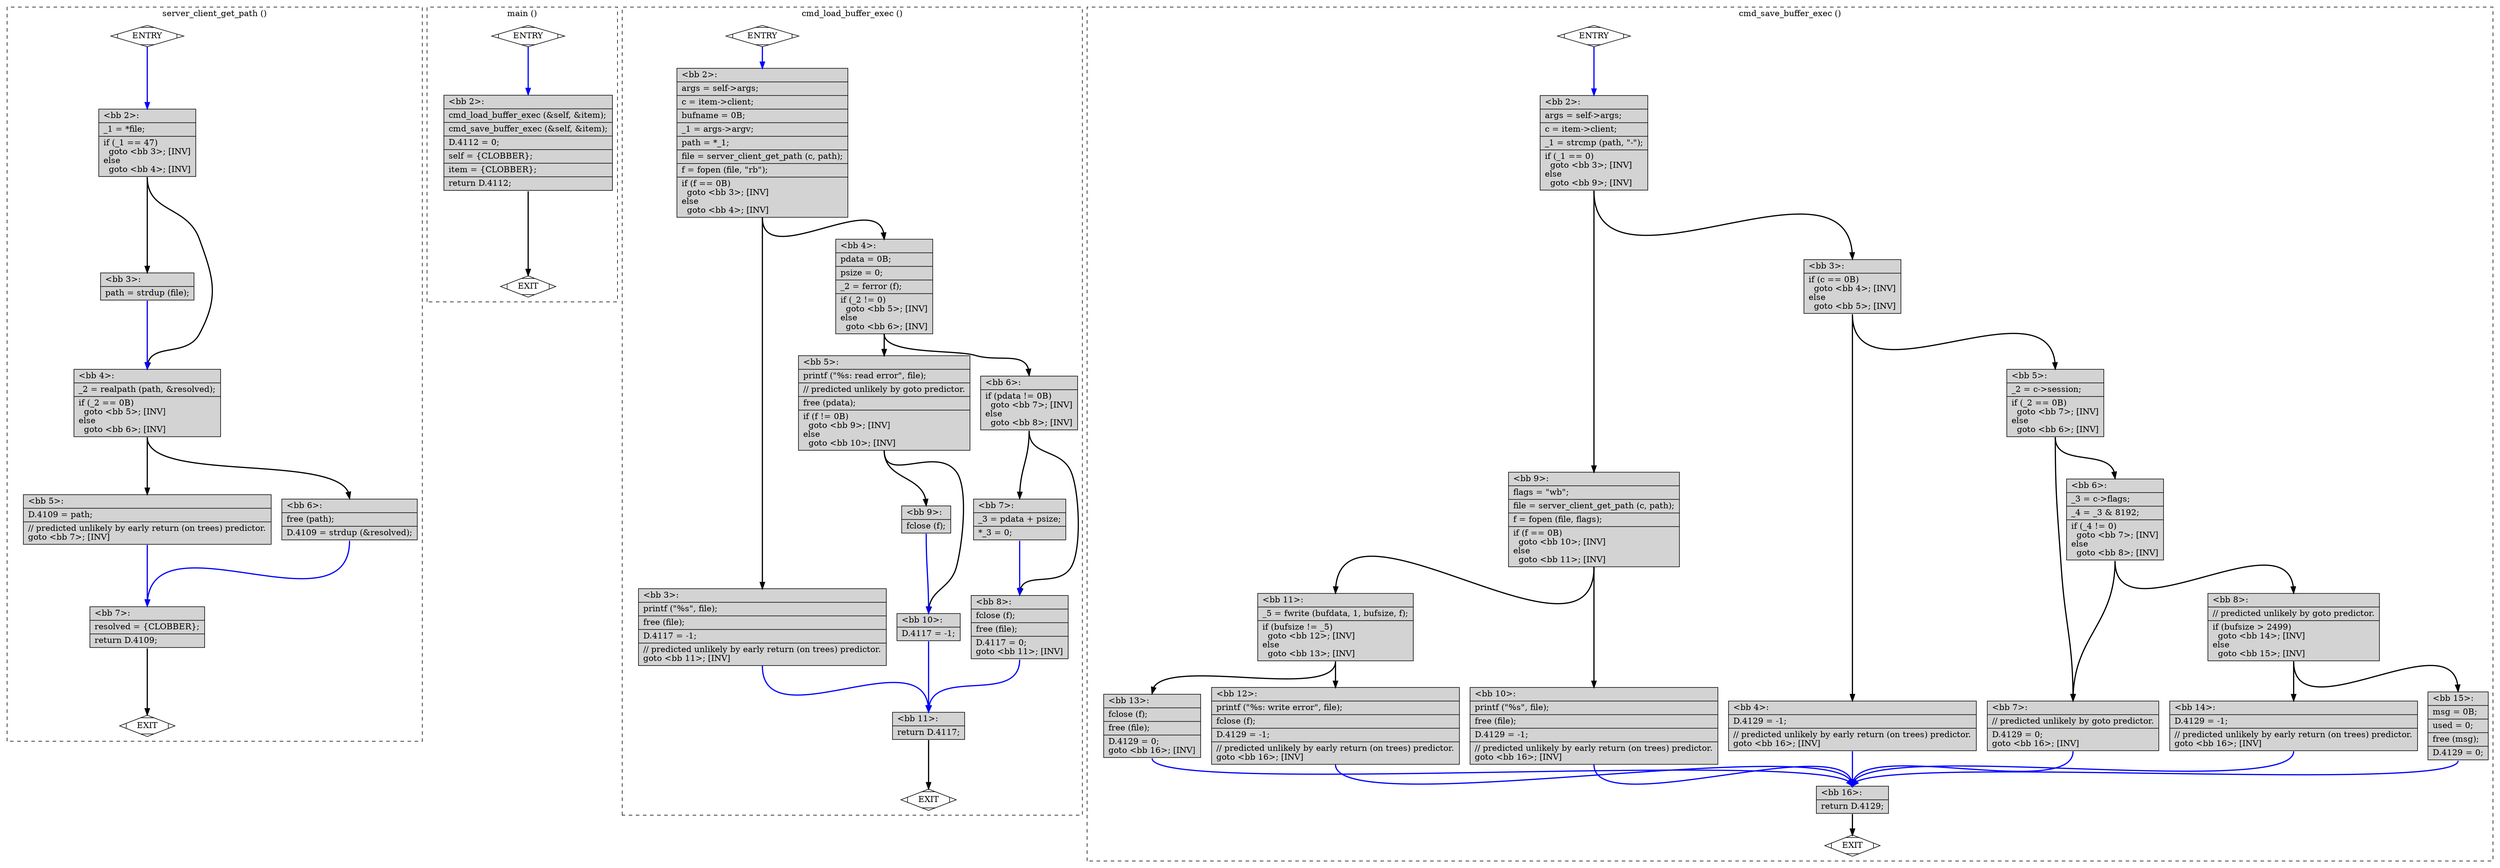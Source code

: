 digraph "test.o-tmux_leak_3.c.015t.cfg" {
overlap=false;
subgraph "cluster_server_client_get_path" {
	style="dashed";
	color="black";
	label="server_client_get_path ()";
	fn_22_basic_block_0 [shape=Mdiamond,style=filled,fillcolor=white,label="ENTRY"];

	fn_22_basic_block_1 [shape=Mdiamond,style=filled,fillcolor=white,label="EXIT"];

	fn_22_basic_block_2 [shape=record,style=filled,fillcolor=lightgrey,label="{\<bb\ 2\>:\l\
|_1\ =\ *file;\l\
|if\ (_1\ ==\ 47)\l\
\ \ goto\ \<bb\ 3\>;\ [INV]\l\
else\l\
\ \ goto\ \<bb\ 4\>;\ [INV]\l\
}"];

	fn_22_basic_block_3 [shape=record,style=filled,fillcolor=lightgrey,label="{\<bb\ 3\>:\l\
|path\ =\ strdup\ (file);\l\
}"];

	fn_22_basic_block_4 [shape=record,style=filled,fillcolor=lightgrey,label="{\<bb\ 4\>:\l\
|_2\ =\ realpath\ (path,\ &resolved);\l\
|if\ (_2\ ==\ 0B)\l\
\ \ goto\ \<bb\ 5\>;\ [INV]\l\
else\l\
\ \ goto\ \<bb\ 6\>;\ [INV]\l\
}"];

	fn_22_basic_block_5 [shape=record,style=filled,fillcolor=lightgrey,label="{\<bb\ 5\>:\l\
|D.4109\ =\ path;\l\
|//\ predicted\ unlikely\ by\ early\ return\ (on\ trees)\ predictor.\l\
goto\ \<bb\ 7\>;\ [INV]\l\
}"];

	fn_22_basic_block_6 [shape=record,style=filled,fillcolor=lightgrey,label="{\<bb\ 6\>:\l\
|free\ (path);\l\
|D.4109\ =\ strdup\ (&resolved);\l\
}"];

	fn_22_basic_block_7 [shape=record,style=filled,fillcolor=lightgrey,label="{\<bb\ 7\>:\l\
|resolved\ =\ \{CLOBBER\};\l\
|return\ D.4109;\l\
}"];

	fn_22_basic_block_0:s -> fn_22_basic_block_2:n [style="solid,bold",color=blue,weight=100,constraint=true];
	fn_22_basic_block_2:s -> fn_22_basic_block_3:n [style="solid,bold",color=black,weight=10,constraint=true];
	fn_22_basic_block_2:s -> fn_22_basic_block_4:n [style="solid,bold",color=black,weight=10,constraint=true];
	fn_22_basic_block_3:s -> fn_22_basic_block_4:n [style="solid,bold",color=blue,weight=100,constraint=true];
	fn_22_basic_block_4:s -> fn_22_basic_block_5:n [style="solid,bold",color=black,weight=10,constraint=true];
	fn_22_basic_block_4:s -> fn_22_basic_block_6:n [style="solid,bold",color=black,weight=10,constraint=true];
	fn_22_basic_block_5:s -> fn_22_basic_block_7:n [style="solid,bold",color=blue,weight=100,constraint=true];
	fn_22_basic_block_6:s -> fn_22_basic_block_7:n [style="solid,bold",color=blue,weight=100,constraint=true];
	fn_22_basic_block_7:s -> fn_22_basic_block_1:n [style="solid,bold",color=black,weight=10,constraint=true];
	fn_22_basic_block_0:s -> fn_22_basic_block_1:n [style="invis",constraint=true];
}
subgraph "cluster_main" {
	style="dashed";
	color="black";
	label="main ()";
	fn_25_basic_block_0 [shape=Mdiamond,style=filled,fillcolor=white,label="ENTRY"];

	fn_25_basic_block_1 [shape=Mdiamond,style=filled,fillcolor=white,label="EXIT"];

	fn_25_basic_block_2 [shape=record,style=filled,fillcolor=lightgrey,label="{\<bb\ 2\>:\l\
|cmd_load_buffer_exec\ (&self,\ &item);\l\
|cmd_save_buffer_exec\ (&self,\ &item);\l\
|D.4112\ =\ 0;\l\
|self\ =\ \{CLOBBER\};\l\
|item\ =\ \{CLOBBER\};\l\
|return\ D.4112;\l\
}"];

	fn_25_basic_block_0:s -> fn_25_basic_block_2:n [style="solid,bold",color=blue,weight=100,constraint=true];
	fn_25_basic_block_2:s -> fn_25_basic_block_1:n [style="solid,bold",color=black,weight=10,constraint=true];
	fn_25_basic_block_0:s -> fn_25_basic_block_1:n [style="invis",constraint=true];
}
subgraph "cluster_cmd_load_buffer_exec" {
	style="dashed";
	color="black";
	label="cmd_load_buffer_exec ()";
	fn_23_basic_block_0 [shape=Mdiamond,style=filled,fillcolor=white,label="ENTRY"];

	fn_23_basic_block_1 [shape=Mdiamond,style=filled,fillcolor=white,label="EXIT"];

	fn_23_basic_block_2 [shape=record,style=filled,fillcolor=lightgrey,label="{\<bb\ 2\>:\l\
|args\ =\ self-\>args;\l\
|c\ =\ item-\>client;\l\
|bufname\ =\ 0B;\l\
|_1\ =\ args-\>argv;\l\
|path\ =\ *_1;\l\
|file\ =\ server_client_get_path\ (c,\ path);\l\
|f\ =\ fopen\ (file,\ \"rb\");\l\
|if\ (f\ ==\ 0B)\l\
\ \ goto\ \<bb\ 3\>;\ [INV]\l\
else\l\
\ \ goto\ \<bb\ 4\>;\ [INV]\l\
}"];

	fn_23_basic_block_3 [shape=record,style=filled,fillcolor=lightgrey,label="{\<bb\ 3\>:\l\
|printf\ (\"%s\",\ file);\l\
|free\ (file);\l\
|D.4117\ =\ -1;\l\
|//\ predicted\ unlikely\ by\ early\ return\ (on\ trees)\ predictor.\l\
goto\ \<bb\ 11\>;\ [INV]\l\
}"];

	fn_23_basic_block_4 [shape=record,style=filled,fillcolor=lightgrey,label="{\<bb\ 4\>:\l\
|pdata\ =\ 0B;\l\
|psize\ =\ 0;\l\
|_2\ =\ ferror\ (f);\l\
|if\ (_2\ !=\ 0)\l\
\ \ goto\ \<bb\ 5\>;\ [INV]\l\
else\l\
\ \ goto\ \<bb\ 6\>;\ [INV]\l\
}"];

	fn_23_basic_block_5 [shape=record,style=filled,fillcolor=lightgrey,label="{\<bb\ 5\>:\l\
|printf\ (\"%s:\ read\ error\",\ file);\l\
|//\ predicted\ unlikely\ by\ goto\ predictor.\l\
|free\ (pdata);\l\
|if\ (f\ !=\ 0B)\l\
\ \ goto\ \<bb\ 9\>;\ [INV]\l\
else\l\
\ \ goto\ \<bb\ 10\>;\ [INV]\l\
}"];

	fn_23_basic_block_6 [shape=record,style=filled,fillcolor=lightgrey,label="{\<bb\ 6\>:\l\
|if\ (pdata\ !=\ 0B)\l\
\ \ goto\ \<bb\ 7\>;\ [INV]\l\
else\l\
\ \ goto\ \<bb\ 8\>;\ [INV]\l\
}"];

	fn_23_basic_block_7 [shape=record,style=filled,fillcolor=lightgrey,label="{\<bb\ 7\>:\l\
|_3\ =\ pdata\ +\ psize;\l\
|*_3\ =\ 0;\l\
}"];

	fn_23_basic_block_8 [shape=record,style=filled,fillcolor=lightgrey,label="{\<bb\ 8\>:\l\
|fclose\ (f);\l\
|free\ (file);\l\
|D.4117\ =\ 0;\l\
goto\ \<bb\ 11\>;\ [INV]\l\
}"];

	fn_23_basic_block_9 [shape=record,style=filled,fillcolor=lightgrey,label="{\<bb\ 9\>:\l\
|fclose\ (f);\l\
}"];

	fn_23_basic_block_10 [shape=record,style=filled,fillcolor=lightgrey,label="{\<bb\ 10\>:\l\
|D.4117\ =\ -1;\l\
}"];

	fn_23_basic_block_11 [shape=record,style=filled,fillcolor=lightgrey,label="{\<bb\ 11\>:\l\
|return\ D.4117;\l\
}"];

	fn_23_basic_block_0:s -> fn_23_basic_block_2:n [style="solid,bold",color=blue,weight=100,constraint=true];
	fn_23_basic_block_2:s -> fn_23_basic_block_3:n [style="solid,bold",color=black,weight=10,constraint=true];
	fn_23_basic_block_2:s -> fn_23_basic_block_4:n [style="solid,bold",color=black,weight=10,constraint=true];
	fn_23_basic_block_3:s -> fn_23_basic_block_11:n [style="solid,bold",color=blue,weight=100,constraint=true];
	fn_23_basic_block_4:s -> fn_23_basic_block_5:n [style="solid,bold",color=black,weight=10,constraint=true];
	fn_23_basic_block_4:s -> fn_23_basic_block_6:n [style="solid,bold",color=black,weight=10,constraint=true];
	fn_23_basic_block_5:s -> fn_23_basic_block_9:n [style="solid,bold",color=black,weight=10,constraint=true];
	fn_23_basic_block_5:s -> fn_23_basic_block_10:n [style="solid,bold",color=black,weight=10,constraint=true];
	fn_23_basic_block_6:s -> fn_23_basic_block_7:n [style="solid,bold",color=black,weight=10,constraint=true];
	fn_23_basic_block_6:s -> fn_23_basic_block_8:n [style="solid,bold",color=black,weight=10,constraint=true];
	fn_23_basic_block_7:s -> fn_23_basic_block_8:n [style="solid,bold",color=blue,weight=100,constraint=true];
	fn_23_basic_block_8:s -> fn_23_basic_block_11:n [style="solid,bold",color=blue,weight=100,constraint=true];
	fn_23_basic_block_9:s -> fn_23_basic_block_10:n [style="solid,bold",color=blue,weight=100,constraint=true];
	fn_23_basic_block_10:s -> fn_23_basic_block_11:n [style="solid,bold",color=blue,weight=100,constraint=true];
	fn_23_basic_block_11:s -> fn_23_basic_block_1:n [style="solid,bold",color=black,weight=10,constraint=true];
	fn_23_basic_block_0:s -> fn_23_basic_block_1:n [style="invis",constraint=true];
}
subgraph "cluster_cmd_save_buffer_exec" {
	style="dashed";
	color="black";
	label="cmd_save_buffer_exec ()";
	fn_24_basic_block_0 [shape=Mdiamond,style=filled,fillcolor=white,label="ENTRY"];

	fn_24_basic_block_1 [shape=Mdiamond,style=filled,fillcolor=white,label="EXIT"];

	fn_24_basic_block_2 [shape=record,style=filled,fillcolor=lightgrey,label="{\<bb\ 2\>:\l\
|args\ =\ self-\>args;\l\
|c\ =\ item-\>client;\l\
|_1\ =\ strcmp\ (path,\ \"-\");\l\
|if\ (_1\ ==\ 0)\l\
\ \ goto\ \<bb\ 3\>;\ [INV]\l\
else\l\
\ \ goto\ \<bb\ 9\>;\ [INV]\l\
}"];

	fn_24_basic_block_3 [shape=record,style=filled,fillcolor=lightgrey,label="{\<bb\ 3\>:\l\
|if\ (c\ ==\ 0B)\l\
\ \ goto\ \<bb\ 4\>;\ [INV]\l\
else\l\
\ \ goto\ \<bb\ 5\>;\ [INV]\l\
}"];

	fn_24_basic_block_4 [shape=record,style=filled,fillcolor=lightgrey,label="{\<bb\ 4\>:\l\
|D.4129\ =\ -1;\l\
|//\ predicted\ unlikely\ by\ early\ return\ (on\ trees)\ predictor.\l\
goto\ \<bb\ 16\>;\ [INV]\l\
}"];

	fn_24_basic_block_5 [shape=record,style=filled,fillcolor=lightgrey,label="{\<bb\ 5\>:\l\
|_2\ =\ c-\>session;\l\
|if\ (_2\ ==\ 0B)\l\
\ \ goto\ \<bb\ 7\>;\ [INV]\l\
else\l\
\ \ goto\ \<bb\ 6\>;\ [INV]\l\
}"];

	fn_24_basic_block_6 [shape=record,style=filled,fillcolor=lightgrey,label="{\<bb\ 6\>:\l\
|_3\ =\ c-\>flags;\l\
|_4\ =\ _3\ &\ 8192;\l\
|if\ (_4\ !=\ 0)\l\
\ \ goto\ \<bb\ 7\>;\ [INV]\l\
else\l\
\ \ goto\ \<bb\ 8\>;\ [INV]\l\
}"];

	fn_24_basic_block_7 [shape=record,style=filled,fillcolor=lightgrey,label="{\<bb\ 7\>:\l\
|//\ predicted\ unlikely\ by\ goto\ predictor.\l\
|D.4129\ =\ 0;\l\
goto\ \<bb\ 16\>;\ [INV]\l\
}"];

	fn_24_basic_block_8 [shape=record,style=filled,fillcolor=lightgrey,label="{\<bb\ 8\>:\l\
|//\ predicted\ unlikely\ by\ goto\ predictor.\l\
|if\ (bufsize\ \>\ 2499)\l\
\ \ goto\ \<bb\ 14\>;\ [INV]\l\
else\l\
\ \ goto\ \<bb\ 15\>;\ [INV]\l\
}"];

	fn_24_basic_block_9 [shape=record,style=filled,fillcolor=lightgrey,label="{\<bb\ 9\>:\l\
|flags\ =\ \"wb\";\l\
|file\ =\ server_client_get_path\ (c,\ path);\l\
|f\ =\ fopen\ (file,\ flags);\l\
|if\ (f\ ==\ 0B)\l\
\ \ goto\ \<bb\ 10\>;\ [INV]\l\
else\l\
\ \ goto\ \<bb\ 11\>;\ [INV]\l\
}"];

	fn_24_basic_block_10 [shape=record,style=filled,fillcolor=lightgrey,label="{\<bb\ 10\>:\l\
|printf\ (\"%s\",\ file);\l\
|free\ (file);\l\
|D.4129\ =\ -1;\l\
|//\ predicted\ unlikely\ by\ early\ return\ (on\ trees)\ predictor.\l\
goto\ \<bb\ 16\>;\ [INV]\l\
}"];

	fn_24_basic_block_11 [shape=record,style=filled,fillcolor=lightgrey,label="{\<bb\ 11\>:\l\
|_5\ =\ fwrite\ (bufdata,\ 1,\ bufsize,\ f);\l\
|if\ (bufsize\ !=\ _5)\l\
\ \ goto\ \<bb\ 12\>;\ [INV]\l\
else\l\
\ \ goto\ \<bb\ 13\>;\ [INV]\l\
}"];

	fn_24_basic_block_12 [shape=record,style=filled,fillcolor=lightgrey,label="{\<bb\ 12\>:\l\
|printf\ (\"%s:\ write\ error\",\ file);\l\
|fclose\ (f);\l\
|D.4129\ =\ -1;\l\
|//\ predicted\ unlikely\ by\ early\ return\ (on\ trees)\ predictor.\l\
goto\ \<bb\ 16\>;\ [INV]\l\
}"];

	fn_24_basic_block_13 [shape=record,style=filled,fillcolor=lightgrey,label="{\<bb\ 13\>:\l\
|fclose\ (f);\l\
|free\ (file);\l\
|D.4129\ =\ 0;\l\
goto\ \<bb\ 16\>;\ [INV]\l\
}"];

	fn_24_basic_block_14 [shape=record,style=filled,fillcolor=lightgrey,label="{\<bb\ 14\>:\l\
|D.4129\ =\ -1;\l\
|//\ predicted\ unlikely\ by\ early\ return\ (on\ trees)\ predictor.\l\
goto\ \<bb\ 16\>;\ [INV]\l\
}"];

	fn_24_basic_block_15 [shape=record,style=filled,fillcolor=lightgrey,label="{\<bb\ 15\>:\l\
|msg\ =\ 0B;\l\
|used\ =\ 0;\l\
|free\ (msg);\l\
|D.4129\ =\ 0;\l\
}"];

	fn_24_basic_block_16 [shape=record,style=filled,fillcolor=lightgrey,label="{\<bb\ 16\>:\l\
|return\ D.4129;\l\
}"];

	fn_24_basic_block_0:s -> fn_24_basic_block_2:n [style="solid,bold",color=blue,weight=100,constraint=true];
	fn_24_basic_block_2:s -> fn_24_basic_block_3:n [style="solid,bold",color=black,weight=10,constraint=true];
	fn_24_basic_block_2:s -> fn_24_basic_block_9:n [style="solid,bold",color=black,weight=10,constraint=true];
	fn_24_basic_block_3:s -> fn_24_basic_block_4:n [style="solid,bold",color=black,weight=10,constraint=true];
	fn_24_basic_block_3:s -> fn_24_basic_block_5:n [style="solid,bold",color=black,weight=10,constraint=true];
	fn_24_basic_block_4:s -> fn_24_basic_block_16:n [style="solid,bold",color=blue,weight=100,constraint=true];
	fn_24_basic_block_5:s -> fn_24_basic_block_7:n [style="solid,bold",color=black,weight=10,constraint=true];
	fn_24_basic_block_5:s -> fn_24_basic_block_6:n [style="solid,bold",color=black,weight=10,constraint=true];
	fn_24_basic_block_6:s -> fn_24_basic_block_7:n [style="solid,bold",color=black,weight=10,constraint=true];
	fn_24_basic_block_6:s -> fn_24_basic_block_8:n [style="solid,bold",color=black,weight=10,constraint=true];
	fn_24_basic_block_7:s -> fn_24_basic_block_16:n [style="solid,bold",color=blue,weight=100,constraint=true];
	fn_24_basic_block_8:s -> fn_24_basic_block_14:n [style="solid,bold",color=black,weight=10,constraint=true];
	fn_24_basic_block_8:s -> fn_24_basic_block_15:n [style="solid,bold",color=black,weight=10,constraint=true];
	fn_24_basic_block_9:s -> fn_24_basic_block_10:n [style="solid,bold",color=black,weight=10,constraint=true];
	fn_24_basic_block_9:s -> fn_24_basic_block_11:n [style="solid,bold",color=black,weight=10,constraint=true];
	fn_24_basic_block_10:s -> fn_24_basic_block_16:n [style="solid,bold",color=blue,weight=100,constraint=true];
	fn_24_basic_block_11:s -> fn_24_basic_block_12:n [style="solid,bold",color=black,weight=10,constraint=true];
	fn_24_basic_block_11:s -> fn_24_basic_block_13:n [style="solid,bold",color=black,weight=10,constraint=true];
	fn_24_basic_block_12:s -> fn_24_basic_block_16:n [style="solid,bold",color=blue,weight=100,constraint=true];
	fn_24_basic_block_13:s -> fn_24_basic_block_16:n [style="solid,bold",color=blue,weight=100,constraint=true];
	fn_24_basic_block_14:s -> fn_24_basic_block_16:n [style="solid,bold",color=blue,weight=100,constraint=true];
	fn_24_basic_block_15:s -> fn_24_basic_block_16:n [style="solid,bold",color=blue,weight=100,constraint=true];
	fn_24_basic_block_16:s -> fn_24_basic_block_1:n [style="solid,bold",color=black,weight=10,constraint=true];
	fn_24_basic_block_0:s -> fn_24_basic_block_1:n [style="invis",constraint=true];
}
}
